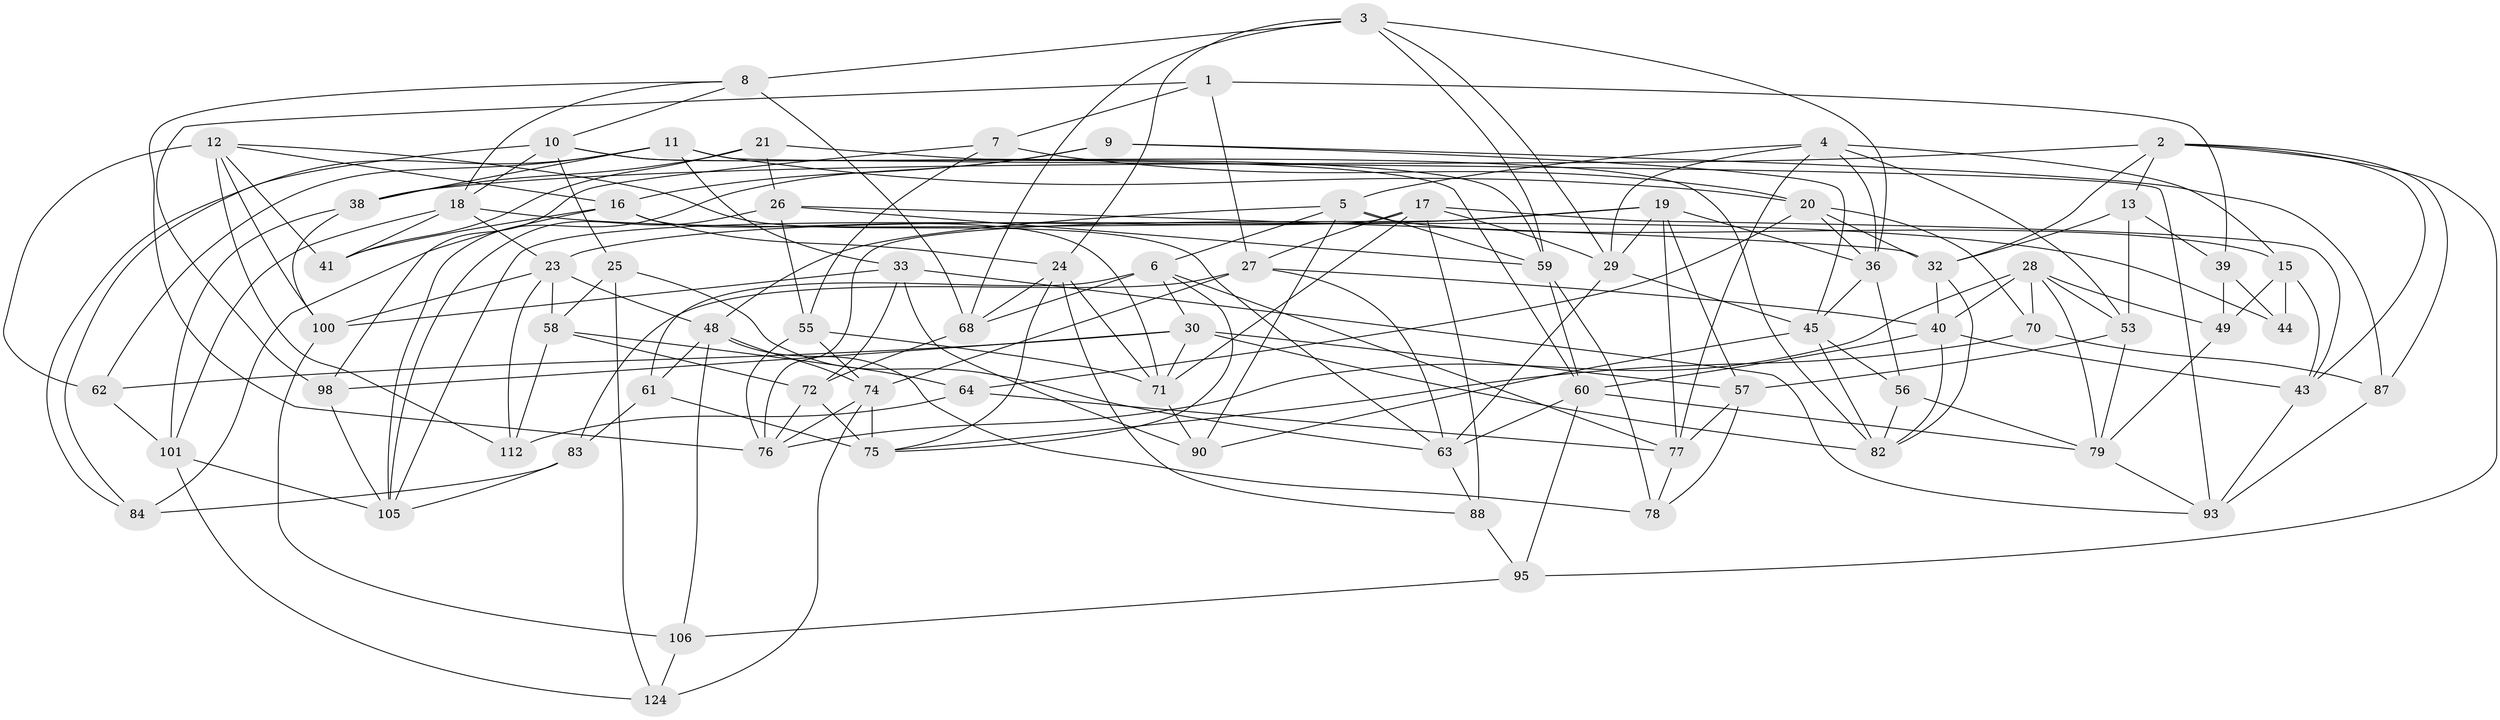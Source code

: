 // original degree distribution, {4: 1.0}
// Generated by graph-tools (version 1.1) at 2025/11/02/27/25 16:11:43]
// undirected, 76 vertices, 194 edges
graph export_dot {
graph [start="1"]
  node [color=gray90,style=filled];
  1;
  2 [super="+31"];
  3 [super="+22"];
  4 [super="+119"];
  5 [super="+14"];
  6 [super="+110"];
  7;
  8 [super="+52"];
  9;
  10 [super="+50"];
  11 [super="+37"];
  12 [super="+113"];
  13;
  15 [super="+97"];
  16 [super="+115"];
  17 [super="+80"];
  18 [super="+51"];
  19 [super="+66"];
  20 [super="+42"];
  21;
  23 [super="+92"];
  24 [super="+54"];
  25;
  26 [super="+89"];
  27 [super="+35"];
  28 [super="+34"];
  29 [super="+96"];
  30 [super="+46"];
  32 [super="+121"];
  33 [super="+122"];
  36 [super="+123"];
  38 [super="+102"];
  39;
  40 [super="+67"];
  41;
  43 [super="+107"];
  44;
  45 [super="+47"];
  48 [super="+81"];
  49;
  53 [super="+118"];
  55 [super="+69"];
  56;
  57 [super="+73"];
  58 [super="+65"];
  59 [super="+116"];
  60 [super="+85"];
  61;
  62;
  63 [super="+108"];
  64;
  68 [super="+91"];
  70;
  71 [super="+94"];
  72 [super="+86"];
  74 [super="+117"];
  75 [super="+109"];
  76 [super="+120"];
  77 [super="+125"];
  78;
  79 [super="+99"];
  82 [super="+104"];
  83;
  84;
  87;
  88;
  90;
  93 [super="+114"];
  95;
  98;
  100 [super="+103"];
  101 [super="+111"];
  105 [super="+126"];
  106;
  112;
  124;
  1 -- 98;
  1 -- 39;
  1 -- 7;
  1 -- 27;
  2 -- 87;
  2 -- 43;
  2 -- 13;
  2 -- 32;
  2 -- 38;
  2 -- 95;
  3 -- 59;
  3 -- 24;
  3 -- 29;
  3 -- 36;
  3 -- 68;
  3 -- 8;
  4 -- 77;
  4 -- 36;
  4 -- 53;
  4 -- 29;
  4 -- 15;
  4 -- 5;
  5 -- 90;
  5 -- 15;
  5 -- 48;
  5 -- 59;
  5 -- 6;
  6 -- 30;
  6 -- 75;
  6 -- 77;
  6 -- 68;
  6 -- 61;
  7 -- 98;
  7 -- 55;
  7 -- 20;
  8 -- 68 [weight=2];
  8 -- 76;
  8 -- 18;
  8 -- 10;
  9 -- 45;
  9 -- 87;
  9 -- 16;
  9 -- 105;
  10 -- 25;
  10 -- 84;
  10 -- 59;
  10 -- 60;
  10 -- 18;
  11 -- 84;
  11 -- 62;
  11 -- 33;
  11 -- 93;
  11 -- 38;
  11 -- 20;
  12 -- 62;
  12 -- 41;
  12 -- 112;
  12 -- 16;
  12 -- 63;
  12 -- 100;
  13 -- 39;
  13 -- 53;
  13 -- 32;
  15 -- 49;
  15 -- 44 [weight=2];
  15 -- 43;
  16 -- 84;
  16 -- 41;
  16 -- 71;
  16 -- 24;
  17 -- 27;
  17 -- 105;
  17 -- 29;
  17 -- 88;
  17 -- 71;
  17 -- 43;
  18 -- 41;
  18 -- 44;
  18 -- 23;
  18 -- 101;
  19 -- 36;
  19 -- 29;
  19 -- 23;
  19 -- 77;
  19 -- 57;
  19 -- 76;
  20 -- 70;
  20 -- 64;
  20 -- 32;
  20 -- 36;
  21 -- 41;
  21 -- 26;
  21 -- 38;
  21 -- 82;
  23 -- 112;
  23 -- 48;
  23 -- 58;
  23 -- 100;
  24 -- 68;
  24 -- 75;
  24 -- 88;
  24 -- 71;
  25 -- 124;
  25 -- 58;
  25 -- 63;
  26 -- 59;
  26 -- 32;
  26 -- 105;
  26 -- 55 [weight=2];
  27 -- 63;
  27 -- 83;
  27 -- 40;
  27 -- 74;
  28 -- 49;
  28 -- 70;
  28 -- 40;
  28 -- 79;
  28 -- 76;
  28 -- 53;
  29 -- 63;
  29 -- 45;
  30 -- 98;
  30 -- 71;
  30 -- 62;
  30 -- 57;
  30 -- 82;
  32 -- 82;
  32 -- 40;
  33 -- 90;
  33 -- 72;
  33 -- 100 [weight=2];
  33 -- 93;
  36 -- 56;
  36 -- 45;
  38 -- 101 [weight=2];
  38 -- 100;
  39 -- 49;
  39 -- 44;
  40 -- 82;
  40 -- 60;
  40 -- 43;
  43 -- 93 [weight=2];
  45 -- 56;
  45 -- 82;
  45 -- 90;
  48 -- 78;
  48 -- 61;
  48 -- 74;
  48 -- 106;
  49 -- 79;
  53 -- 79;
  53 -- 57 [weight=2];
  55 -- 74;
  55 -- 71;
  55 -- 76;
  56 -- 82;
  56 -- 79;
  57 -- 78;
  57 -- 77;
  58 -- 64;
  58 -- 112;
  58 -- 72 [weight=2];
  59 -- 78;
  59 -- 60;
  60 -- 95;
  60 -- 63;
  60 -- 79;
  61 -- 83;
  61 -- 75;
  62 -- 101;
  63 -- 88;
  64 -- 77;
  64 -- 112;
  68 -- 72;
  70 -- 75;
  70 -- 87;
  71 -- 90;
  72 -- 75;
  72 -- 76;
  74 -- 124;
  74 -- 75;
  74 -- 76;
  77 -- 78;
  79 -- 93;
  83 -- 84;
  83 -- 105;
  87 -- 93;
  88 -- 95;
  95 -- 106;
  98 -- 105;
  100 -- 106;
  101 -- 124;
  101 -- 105;
  106 -- 124;
}
